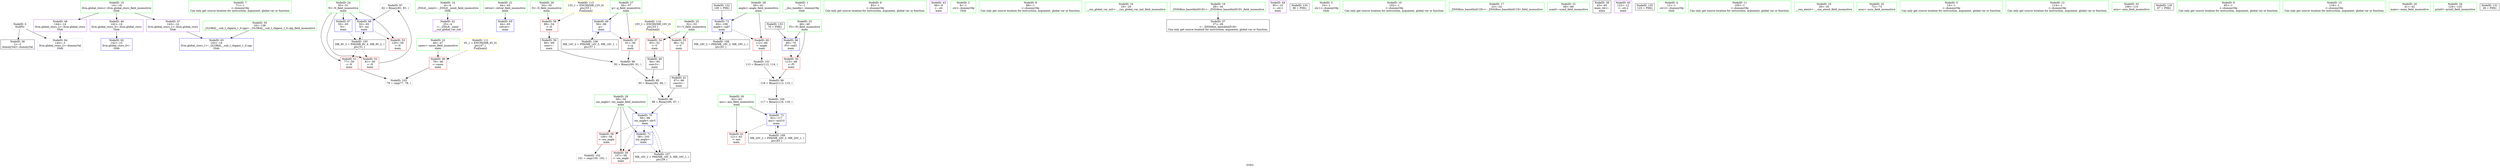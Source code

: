 digraph "SVFG" {
	label="SVFG";

	Node0x55c77ddc8240 [shape=record,color=grey,label="{NodeID: 0\nNullPtr}"];
	Node0x55c77ddc8240 -> Node0x55c77dddbf90[style=solid];
	Node0x55c77ddc8240 -> Node0x55c77ddde7c0[style=solid];
	Node0x55c77ddda780 [shape=record,color=green,label="{NodeID: 7\n71\<--1\n\<--dummyObj\nCan only get source location for instruction, argument, global var or function.}"];
	Node0x55c77dddcc20 [shape=record,color=grey,label="{NodeID: 97\n82 = Binary(81, 83, )\n}"];
	Node0x55c77dddcc20 -> Node0x55c77dddeb30[style=solid];
	Node0x55c77dddab70 [shape=record,color=green,label="{NodeID: 14\n4\<--6\n_ZStL8__ioinit\<--_ZStL8__ioinit_field_insensitive\nGlob }"];
	Node0x55c77dddab70 -> Node0x55c77dddc4d0[style=solid];
	Node0x55c77dddb270 [shape=record,color=green,label="{NodeID: 21\n44\<--45\nretval\<--retval_field_insensitive\nmain\n}"];
	Node0x55c77dddb270 -> Node0x55c77ddde8c0[style=solid];
	Node0x55c77dde6b30 [shape=record,color=yellow,style=double,label="{NodeID: 111\n4V_1 = ENCHI(MR_4V_0)\npts\{47 \}\nFun[main]}"];
	Node0x55c77dde6b30 -> Node0x55c77ddddb30[style=dashed];
	Node0x55c77dddb820 [shape=record,color=green,label="{NodeID: 28\n58\<--59\nsin_angle\<--sin_angle_field_insensitive\nmain\n}"];
	Node0x55c77dddb820 -> Node0x55c77ddde280[style=solid];
	Node0x55c77dddb820 -> Node0x55c77ddde350[style=solid];
	Node0x55c77dddb820 -> Node0x55c77dddecd0[style=solid];
	Node0x55c77dddb820 -> Node0x55c77dddeda0[style=solid];
	Node0x55c77dddbe90 [shape=record,color=green,label="{NodeID: 35\n16\<--138\n_GLOBAL__sub_I_chgaox_1_0.cpp\<--_GLOBAL__sub_I_chgaox_1_0.cpp_field_insensitive\n}"];
	Node0x55c77dddbe90 -> Node0x55c77ddde6c0[style=solid];
	Node0x55c77dddc4d0 [shape=record,color=purple,label="{NodeID: 42\n25\<--4\n\<--_ZStL8__ioinit\n__cxx_global_var_init\n}"];
	Node0x55c77ddebff0 [shape=record,color=black,label="{NodeID: 132\n108 = PHI()\n}"];
	Node0x55c77ddebff0 -> Node0x55c77dddee70[style=solid];
	Node0x55c77ddddb30 [shape=record,color=red,label="{NodeID: 49\n78\<--46\n\<--cases\nmain\n}"];
	Node0x55c77ddddb30 -> Node0x55c77dde13a0[style=solid];
	Node0x55c77ddde0e0 [shape=record,color=red,label="{NodeID: 56\n89\<--54\n\<--D\nmain\n}"];
	Node0x55c77ddde0e0 -> Node0x55c77dddc260[style=solid];
	Node0x55c77ddde6c0 [shape=record,color=blue,label="{NodeID: 63\n143\<--16\nllvm.global_ctors_1\<--_GLOBAL__sub_I_chgaox_1_0.cpp\nGlob }"];
	Node0x55c77dddecd0 [shape=record,color=blue,label="{NodeID: 70\n58\<--98\nsin_angle\<--div5\nmain\n}"];
	Node0x55c77dddecd0 -> Node0x55c77ddde280[style=dashed];
	Node0x55c77dddecd0 -> Node0x55c77ddde350[style=dashed];
	Node0x55c77dddecd0 -> Node0x55c77dddeda0[style=dashed];
	Node0x55c77dddecd0 -> Node0x55c77dde5110[style=dashed];
	Node0x55c77ddc80a0 [shape=record,color=green,label="{NodeID: 1\n7\<--1\n__dso_handle\<--dummyObj\nGlob }"];
	Node0x55c77ddda810 [shape=record,color=green,label="{NodeID: 8\n83\<--1\n\<--dummyObj\nCan only get source location for instruction, argument, global var or function.}"];
	Node0x55c77dddcda0 [shape=record,color=grey,label="{NodeID: 98\n92 = Binary(90, 91, )\n}"];
	Node0x55c77dddcda0 -> Node0x55c77dddff90[style=solid];
	Node0x55c77dddac70 [shape=record,color=green,label="{NodeID: 15\n14\<--18\nllvm.global_ctors\<--llvm.global_ctors_field_insensitive\nGlob }"];
	Node0x55c77dddac70 -> Node0x55c77dddc810[style=solid];
	Node0x55c77dddac70 -> Node0x55c77dddc910[style=solid];
	Node0x55c77dddac70 -> Node0x55c77dddda30[style=solid];
	Node0x55c77dde4710 [shape=record,color=black,label="{NodeID: 105\nMR_8V_3 = PHI(MR_8V_4, MR_8V_2, )\npts\{51 \}\n}"];
	Node0x55c77dde4710 -> Node0x55c77ddddcd0[style=dashed];
	Node0x55c77dde4710 -> Node0x55c77ddddda0[style=dashed];
	Node0x55c77dde4710 -> Node0x55c77dddeb30[style=dashed];
	Node0x55c77dddb340 [shape=record,color=green,label="{NodeID: 22\n46\<--47\ncases\<--cases_field_insensitive\nmain\n}"];
	Node0x55c77dddb340 -> Node0x55c77ddddb30[style=solid];
	Node0x55c77dddb8f0 [shape=record,color=green,label="{NodeID: 29\n60\<--61\nangle\<--angle_field_insensitive\nmain\n}"];
	Node0x55c77dddb8f0 -> Node0x55c77ddde420[style=solid];
	Node0x55c77dddb8f0 -> Node0x55c77dddee70[style=solid];
	Node0x55c77dddbf90 [shape=record,color=black,label="{NodeID: 36\n2\<--3\ndummyVal\<--dummyVal\n}"];
	Node0x55c77dddc5a0 [shape=record,color=purple,label="{NodeID: 43\n66\<--8\n\<--.str\nmain\n}"];
	Node0x55c77ddec150 [shape=record,color=black,label="{NodeID: 133\n70 = PHI()\n}"];
	Node0x55c77ddec150 -> Node0x55c77ddde990[style=solid];
	Node0x55c77ddddc00 [shape=record,color=red,label="{NodeID: 50\n115\<--48\n\<--PI\nmain\n}"];
	Node0x55c77ddddc00 -> Node0x55c77dddcf20[style=solid];
	Node0x55c77ddde1b0 [shape=record,color=red,label="{NodeID: 57\n91\<--56\n\<--g\nmain\n}"];
	Node0x55c77ddde1b0 -> Node0x55c77dddcda0[style=solid];
	Node0x55c77ddde7c0 [shape=record,color=blue, style = dotted,label="{NodeID: 64\n144\<--3\nllvm.global_ctors_2\<--dummyVal\nGlob }"];
	Node0x55c77dddeda0 [shape=record,color=blue,label="{NodeID: 71\n58\<--105\nsin_angle\<--\nmain\n}"];
	Node0x55c77dddeda0 -> Node0x55c77ddde350[style=dashed];
	Node0x55c77dddeda0 -> Node0x55c77dde5110[style=dashed];
	Node0x55c77ddc8130 [shape=record,color=green,label="{NodeID: 2\n8\<--1\n.str\<--dummyObj\nGlob }"];
	Node0x55c77ddda8a0 [shape=record,color=green,label="{NodeID: 9\n88\<--1\n\<--dummyObj\nCan only get source location for instruction, argument, global var or function.}"];
	Node0x55c77dddcf20 [shape=record,color=grey,label="{NodeID: 99\n116 = Binary(113, 115, )\n}"];
	Node0x55c77dddcf20 -> Node0x55c77dddd0a0[style=solid];
	Node0x55c77dddad70 [shape=record,color=green,label="{NodeID: 16\n19\<--20\n__cxx_global_var_init\<--__cxx_global_var_init_field_insensitive\n}"];
	Node0x55c77dde4c10 [shape=record,color=black,label="{NodeID: 106\nMR_14V_2 = PHI(MR_14V_3, MR_14V_1, )\npts\{57 \}\n}"];
	Node0x55c77dde4c10 -> Node0x55c77dddec00[style=dashed];
	Node0x55c77dddb410 [shape=record,color=green,label="{NodeID: 23\n48\<--49\nPI\<--PI_field_insensitive\nmain\n}"];
	Node0x55c77dddb410 -> Node0x55c77ddddc00[style=solid];
	Node0x55c77dddb410 -> Node0x55c77ddde990[style=solid];
	Node0x55c77dddb9c0 [shape=record,color=green,label="{NodeID: 30\n62\<--63\nans\<--ans_field_insensitive\nmain\n}"];
	Node0x55c77dddb9c0 -> Node0x55c77ddde4f0[style=solid];
	Node0x55c77dddb9c0 -> Node0x55c77dddef40[style=solid];
	Node0x55c77dddc090 [shape=record,color=black,label="{NodeID: 37\n27\<--28\n\<--_ZNSt8ios_base4InitD1Ev\nCan only get source location for instruction, argument, global var or function.}"];
	Node0x55c77dddc670 [shape=record,color=purple,label="{NodeID: 44\n85\<--10\n\<--.str.1\nmain\n}"];
	Node0x55c77ddec250 [shape=record,color=black,label="{NodeID: 134\n86 = PHI()\n}"];
	Node0x55c77ddddcd0 [shape=record,color=red,label="{NodeID: 51\n77\<--50\n\<--N\nmain\n}"];
	Node0x55c77ddddcd0 -> Node0x55c77dde13a0[style=solid];
	Node0x55c77ddde280 [shape=record,color=red,label="{NodeID: 58\n100\<--58\n\<--sin_angle\nmain\n}"];
	Node0x55c77ddde280 -> Node0x55c77dde1220[style=solid];
	Node0x55c77ddde8c0 [shape=record,color=blue,label="{NodeID: 65\n44\<--65\nretval\<--\nmain\n}"];
	Node0x55c77dddee70 [shape=record,color=blue,label="{NodeID: 72\n60\<--108\nangle\<--call7\nmain\n}"];
	Node0x55c77dddee70 -> Node0x55c77ddde420[style=dashed];
	Node0x55c77dddee70 -> Node0x55c77dde5610[style=dashed];
	Node0x55c77ddd9d90 [shape=record,color=green,label="{NodeID: 3\n10\<--1\n.str.1\<--dummyObj\nGlob }"];
	Node0x55c77ddda930 [shape=record,color=green,label="{NodeID: 10\n102\<--1\n\<--dummyObj\nCan only get source location for instruction, argument, global var or function.}"];
	Node0x55c77dddd0a0 [shape=record,color=grey,label="{NodeID: 100\n117 = Binary(116, 118, )\n}"];
	Node0x55c77dddd0a0 -> Node0x55c77dddef40[style=solid];
	Node0x55c77dddae70 [shape=record,color=green,label="{NodeID: 17\n23\<--24\n_ZNSt8ios_base4InitC1Ev\<--_ZNSt8ios_base4InitC1Ev_field_insensitive\n}"];
	Node0x55c77dde5110 [shape=record,color=black,label="{NodeID: 107\nMR_16V_2 = PHI(MR_16V_5, MR_16V_1, )\npts\{59 \}\n}"];
	Node0x55c77dde5110 -> Node0x55c77dddecd0[style=dashed];
	Node0x55c77dddb4e0 [shape=record,color=green,label="{NodeID: 24\n50\<--51\nN\<--N_field_insensitive\nmain\n}"];
	Node0x55c77dddb4e0 -> Node0x55c77ddddcd0[style=solid];
	Node0x55c77dddb4e0 -> Node0x55c77ddddda0[style=solid];
	Node0x55c77dddb4e0 -> Node0x55c77dddde70[style=solid];
	Node0x55c77dddb4e0 -> Node0x55c77dddea60[style=solid];
	Node0x55c77dddb4e0 -> Node0x55c77dddeb30[style=solid];
	Node0x55c77dde6dd0 [shape=record,color=yellow,style=double,label="{NodeID: 114\n10V_1 = ENCHI(MR_10V_0)\npts\{53 \}\nFun[main]}"];
	Node0x55c77dde6dd0 -> Node0x55c77ddddf40[style=dashed];
	Node0x55c77dde6dd0 -> Node0x55c77ddde010[style=dashed];
	Node0x55c77dddba90 [shape=record,color=green,label="{NodeID: 31\n68\<--69\nscanf\<--scanf_field_insensitive\n}"];
	Node0x55c77dddc190 [shape=record,color=black,label="{NodeID: 38\n43\<--65\nmain_ret\<--\nmain\n}"];
	Node0x55c77dddc740 [shape=record,color=purple,label="{NodeID: 45\n122\<--12\n\<--.str.2\nmain\n}"];
	Node0x55c77ddec320 [shape=record,color=black,label="{NodeID: 135\n123 = PHI()\n}"];
	Node0x55c77ddddda0 [shape=record,color=red,label="{NodeID: 52\n81\<--50\n\<--N\nmain\n}"];
	Node0x55c77ddddda0 -> Node0x55c77dddcc20[style=solid];
	Node0x55c77ddde350 [shape=record,color=red,label="{NodeID: 59\n107\<--58\n\<--sin_angle\nmain\n}"];
	Node0x55c77ddde990 [shape=record,color=blue,label="{NodeID: 66\n48\<--70\nPI\<--call1\nmain\n}"];
	Node0x55c77ddde990 -> Node0x55c77ddddc00[style=dashed];
	Node0x55c77dddef40 [shape=record,color=blue,label="{NodeID: 73\n62\<--117\nans\<--mul10\nmain\n}"];
	Node0x55c77dddef40 -> Node0x55c77ddde4f0[style=dashed];
	Node0x55c77dddef40 -> Node0x55c77dde5b10[style=dashed];
	Node0x55c77ddd9e20 [shape=record,color=green,label="{NodeID: 4\n12\<--1\n.str.2\<--dummyObj\nGlob }"];
	Node0x55c77ddda9c0 [shape=record,color=green,label="{NodeID: 11\n105\<--1\n\<--dummyObj\nCan only get source location for instruction, argument, global var or function.}"];
	Node0x55c77dde10a0 [shape=record,color=grey,label="{NodeID: 101\n113 = Binary(112, 114, )\n}"];
	Node0x55c77dde10a0 -> Node0x55c77dddcf20[style=solid];
	Node0x55c77dddaf70 [shape=record,color=green,label="{NodeID: 18\n29\<--30\n__cxa_atexit\<--__cxa_atexit_field_insensitive\n}"];
	Node0x55c77dde5610 [shape=record,color=black,label="{NodeID: 108\nMR_18V_2 = PHI(MR_18V_3, MR_18V_1, )\npts\{61 \}\n}"];
	Node0x55c77dde5610 -> Node0x55c77dddee70[style=dashed];
	Node0x55c77dddb5b0 [shape=record,color=green,label="{NodeID: 25\n52\<--53\nV\<--V_field_insensitive\nmain\n}"];
	Node0x55c77dddb5b0 -> Node0x55c77ddddf40[style=solid];
	Node0x55c77dddb5b0 -> Node0x55c77ddde010[style=solid];
	Node0x55c77dde6eb0 [shape=record,color=yellow,style=double,label="{NodeID: 115\n12V_1 = ENCHI(MR_12V_0)\npts\{55 \}\nFun[main]}"];
	Node0x55c77dde6eb0 -> Node0x55c77ddde0e0[style=dashed];
	Node0x55c77dddbb90 [shape=record,color=green,label="{NodeID: 32\n72\<--73\nacos\<--acos_field_insensitive\n}"];
	Node0x55c77dddc260 [shape=record,color=black,label="{NodeID: 39\n90\<--89\nconv\<--\nmain\n}"];
	Node0x55c77dddc260 -> Node0x55c77dddcda0[style=solid];
	Node0x55c77dddc810 [shape=record,color=purple,label="{NodeID: 46\n142\<--14\nllvm.global_ctors_0\<--llvm.global_ctors\nGlob }"];
	Node0x55c77dddc810 -> Node0x55c77ddde5c0[style=solid];
	Node0x55c77dddde70 [shape=record,color=red,label="{NodeID: 53\n120\<--50\n\<--N\nmain\n}"];
	Node0x55c77ddde420 [shape=record,color=red,label="{NodeID: 60\n112\<--60\n\<--angle\nmain\n}"];
	Node0x55c77ddde420 -> Node0x55c77dde10a0[style=solid];
	Node0x55c77dddea60 [shape=record,color=blue,label="{NodeID: 67\n50\<--65\nN\<--\nmain\n}"];
	Node0x55c77dddea60 -> Node0x55c77dde4710[style=dashed];
	Node0x55c77ddd9eb0 [shape=record,color=green,label="{NodeID: 5\n15\<--1\n\<--dummyObj\nCan only get source location for instruction, argument, global var or function.}"];
	Node0x55c77dddff90 [shape=record,color=grey,label="{NodeID: 95\n95 = Binary(92, 94, )\n}"];
	Node0x55c77dddff90 -> Node0x55c77dddcaa0[style=solid];
	Node0x55c77dddaa50 [shape=record,color=green,label="{NodeID: 12\n114\<--1\n\<--dummyObj\nCan only get source location for instruction, argument, global var or function.}"];
	Node0x55c77dde1220 [shape=record,color=grey,label="{NodeID: 102\n101 = cmp(100, 102, )\n}"];
	Node0x55c77dddb070 [shape=record,color=green,label="{NodeID: 19\n28\<--34\n_ZNSt8ios_base4InitD1Ev\<--_ZNSt8ios_base4InitD1Ev_field_insensitive\n}"];
	Node0x55c77dddb070 -> Node0x55c77dddc090[style=solid];
	Node0x55c77dde5b10 [shape=record,color=black,label="{NodeID: 109\nMR_20V_2 = PHI(MR_20V_3, MR_20V_1, )\npts\{63 \}\n}"];
	Node0x55c77dde5b10 -> Node0x55c77dddef40[style=dashed];
	Node0x55c77dddb680 [shape=record,color=green,label="{NodeID: 26\n54\<--55\nD\<--D_field_insensitive\nmain\n}"];
	Node0x55c77dddb680 -> Node0x55c77ddde0e0[style=solid];
	Node0x55c77dddbc90 [shape=record,color=green,label="{NodeID: 33\n109\<--110\nasin\<--asin_field_insensitive\n}"];
	Node0x55c77dddc330 [shape=record,color=black,label="{NodeID: 40\n94\<--93\nconv3\<--\nmain\n}"];
	Node0x55c77dddc330 -> Node0x55c77dddff90[style=solid];
	Node0x55c77dc80180 [shape=record,color=black,label="{NodeID: 130\n67 = PHI()\n}"];
	Node0x55c77dddc910 [shape=record,color=purple,label="{NodeID: 47\n143\<--14\nllvm.global_ctors_1\<--llvm.global_ctors\nGlob }"];
	Node0x55c77dddc910 -> Node0x55c77ddde6c0[style=solid];
	Node0x55c77ddddf40 [shape=record,color=red,label="{NodeID: 54\n93\<--52\n\<--V\nmain\n}"];
	Node0x55c77ddddf40 -> Node0x55c77dddc330[style=solid];
	Node0x55c77ddde4f0 [shape=record,color=red,label="{NodeID: 61\n121\<--62\n\<--ans\nmain\n}"];
	Node0x55c77dddeb30 [shape=record,color=blue,label="{NodeID: 68\n50\<--82\nN\<--inc\nmain\n}"];
	Node0x55c77dddeb30 -> Node0x55c77dddde70[style=dashed];
	Node0x55c77dddeb30 -> Node0x55c77dde4710[style=dashed];
	Node0x55c77ddd9f40 [shape=record,color=green,label="{NodeID: 6\n65\<--1\n\<--dummyObj\nCan only get source location for instruction, argument, global var or function.}"];
	Node0x55c77dddcaa0 [shape=record,color=grey,label="{NodeID: 96\n98 = Binary(95, 97, )\n}"];
	Node0x55c77dddcaa0 -> Node0x55c77dddecd0[style=solid];
	Node0x55c77dddaae0 [shape=record,color=green,label="{NodeID: 13\n118\<--1\n\<--dummyObj\nCan only get source location for instruction, argument, global var or function.}"];
	Node0x55c77dde13a0 [shape=record,color=grey,label="{NodeID: 103\n79 = cmp(77, 78, )\n}"];
	Node0x55c77dddb170 [shape=record,color=green,label="{NodeID: 20\n41\<--42\nmain\<--main_field_insensitive\n}"];
	Node0x55c77dddb750 [shape=record,color=green,label="{NodeID: 27\n56\<--57\ng\<--g_field_insensitive\nmain\n}"];
	Node0x55c77dddb750 -> Node0x55c77ddde1b0[style=solid];
	Node0x55c77dddb750 -> Node0x55c77dddec00[style=solid];
	Node0x55c77dddbd90 [shape=record,color=green,label="{NodeID: 34\n124\<--125\nprintf\<--printf_field_insensitive\n}"];
	Node0x55c77dddc400 [shape=record,color=black,label="{NodeID: 41\n97\<--96\nconv4\<--\nmain\n}"];
	Node0x55c77dddc400 -> Node0x55c77dddcaa0[style=solid];
	Node0x55c77ddebef0 [shape=record,color=black,label="{NodeID: 131\n26 = PHI()\n}"];
	Node0x55c77dddda30 [shape=record,color=purple,label="{NodeID: 48\n144\<--14\nllvm.global_ctors_2\<--llvm.global_ctors\nGlob }"];
	Node0x55c77dddda30 -> Node0x55c77ddde7c0[style=solid];
	Node0x55c77ddde010 [shape=record,color=red,label="{NodeID: 55\n96\<--52\n\<--V\nmain\n}"];
	Node0x55c77ddde010 -> Node0x55c77dddc400[style=solid];
	Node0x55c77ddde5c0 [shape=record,color=blue,label="{NodeID: 62\n142\<--15\nllvm.global_ctors_0\<--\nGlob }"];
	Node0x55c77dddec00 [shape=record,color=blue,label="{NodeID: 69\n56\<--88\ng\<--\nmain\n}"];
	Node0x55c77dddec00 -> Node0x55c77ddde1b0[style=dashed];
	Node0x55c77dddec00 -> Node0x55c77dde4c10[style=dashed];
}
